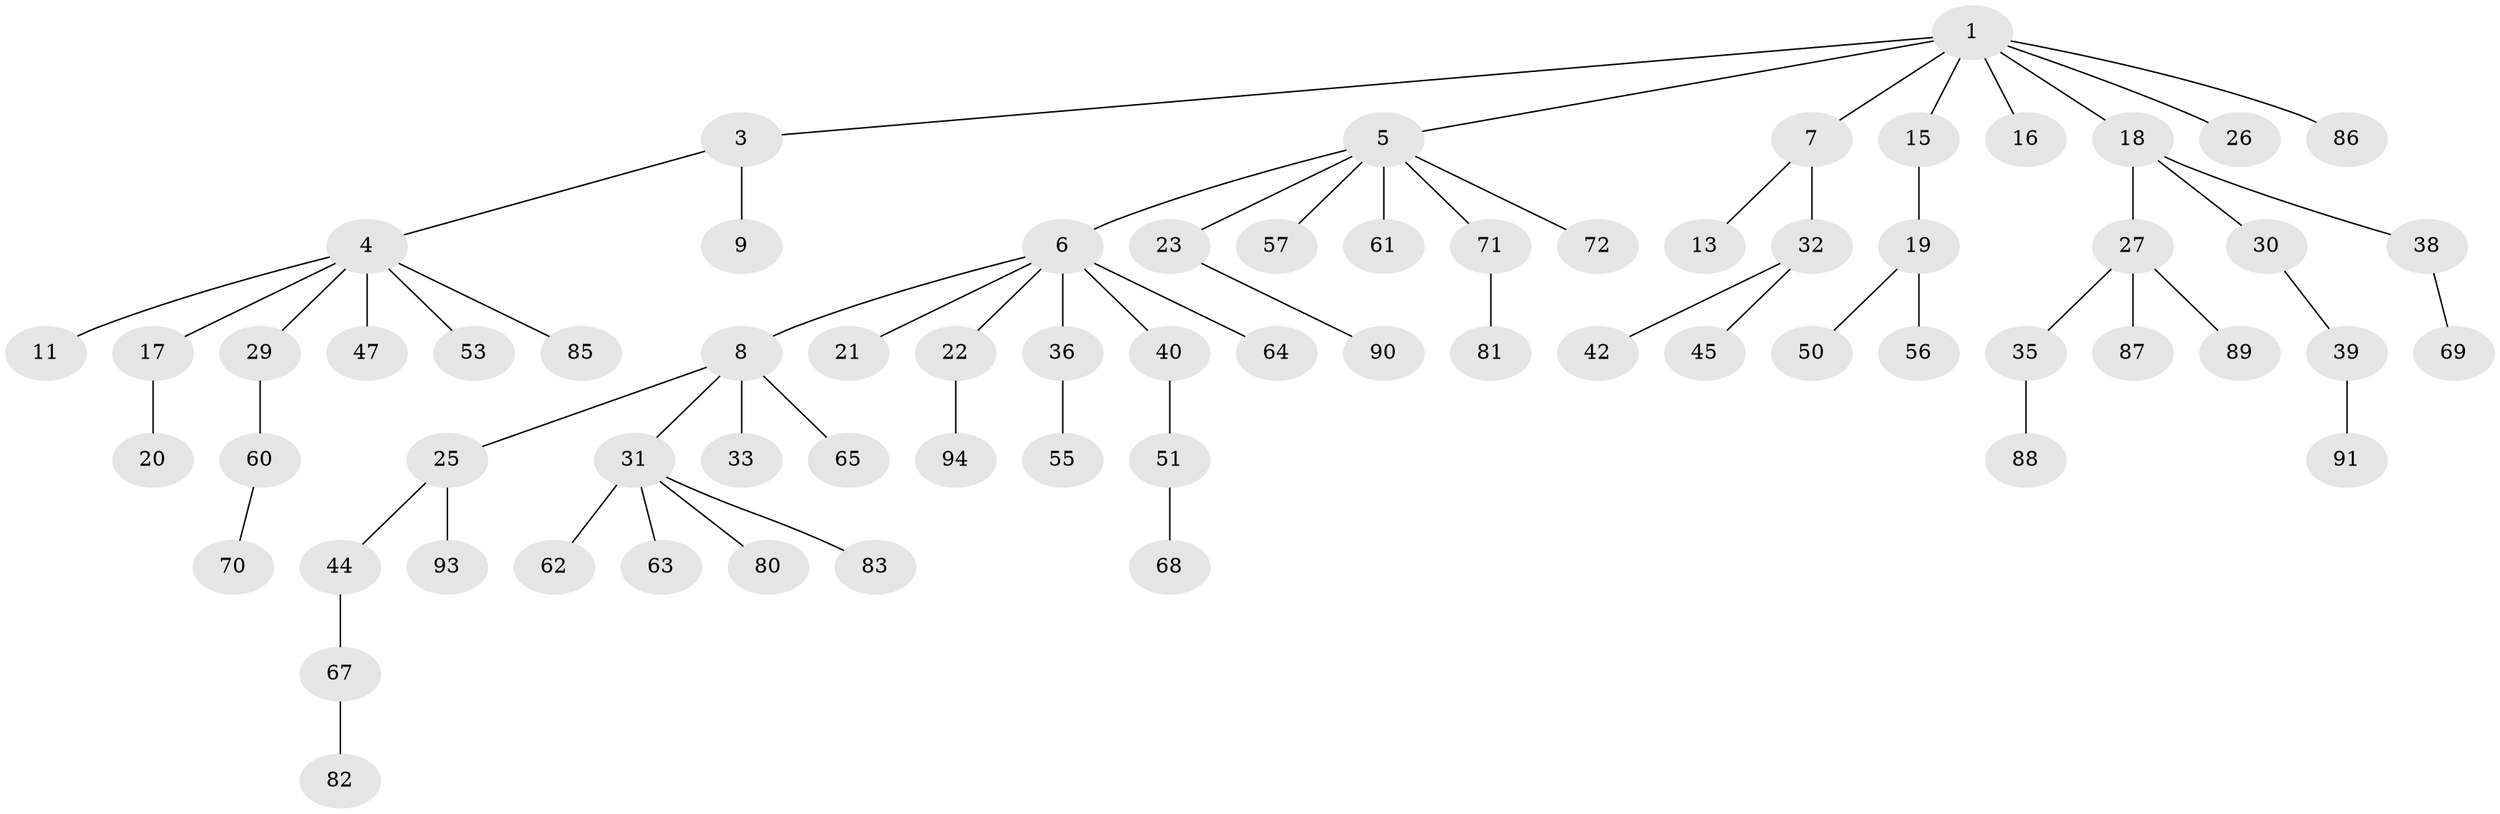 // original degree distribution, {7: 0.030927835051546393, 3: 0.10309278350515463, 6: 0.010309278350515464, 4: 0.05154639175257732, 2: 0.29896907216494845, 1: 0.4845360824742268, 5: 0.020618556701030927}
// Generated by graph-tools (version 1.1) at 2025/11/02/27/25 16:11:28]
// undirected, 67 vertices, 66 edges
graph export_dot {
graph [start="1"]
  node [color=gray90,style=filled];
  1 [super="+2"];
  3;
  4 [super="+24"];
  5 [super="+52"];
  6 [super="+12"];
  7 [super="+14"];
  8 [super="+10"];
  9 [super="+28"];
  11;
  13;
  15;
  16;
  17 [super="+84"];
  18 [super="+49"];
  19 [super="+43"];
  20;
  21 [super="+58"];
  22;
  23 [super="+77"];
  25 [super="+48"];
  26 [super="+73"];
  27 [super="+34"];
  29 [super="+37"];
  30 [super="+46"];
  31 [super="+59"];
  32 [super="+54"];
  33;
  35;
  36;
  38 [super="+41"];
  39;
  40;
  42;
  44 [super="+66"];
  45;
  47;
  50 [super="+75"];
  51 [super="+97"];
  53;
  55 [super="+92"];
  56;
  57;
  60;
  61;
  62;
  63 [super="+78"];
  64;
  65 [super="+79"];
  67 [super="+76"];
  68;
  69;
  70;
  71 [super="+74"];
  72;
  80;
  81;
  82 [super="+96"];
  83;
  85;
  86;
  87;
  88;
  89;
  90 [super="+95"];
  91;
  93;
  94;
  1 -- 3;
  1 -- 5;
  1 -- 7;
  1 -- 15;
  1 -- 16;
  1 -- 18;
  1 -- 26;
  1 -- 86;
  3 -- 4;
  3 -- 9;
  4 -- 11;
  4 -- 17;
  4 -- 47;
  4 -- 53;
  4 -- 85;
  4 -- 29;
  5 -- 6;
  5 -- 23;
  5 -- 61;
  5 -- 71;
  5 -- 72;
  5 -- 57;
  6 -- 8;
  6 -- 21;
  6 -- 36;
  6 -- 40;
  6 -- 64;
  6 -- 22;
  7 -- 13;
  7 -- 32;
  8 -- 25;
  8 -- 65;
  8 -- 31;
  8 -- 33;
  15 -- 19;
  17 -- 20;
  18 -- 27;
  18 -- 30;
  18 -- 38;
  19 -- 56;
  19 -- 50;
  22 -- 94;
  23 -- 90;
  25 -- 44;
  25 -- 93;
  27 -- 35;
  27 -- 87;
  27 -- 89;
  29 -- 60;
  30 -- 39;
  31 -- 63;
  31 -- 83;
  31 -- 80;
  31 -- 62;
  32 -- 42;
  32 -- 45;
  35 -- 88;
  36 -- 55;
  38 -- 69;
  39 -- 91;
  40 -- 51;
  44 -- 67;
  51 -- 68;
  60 -- 70;
  67 -- 82;
  71 -- 81;
}

